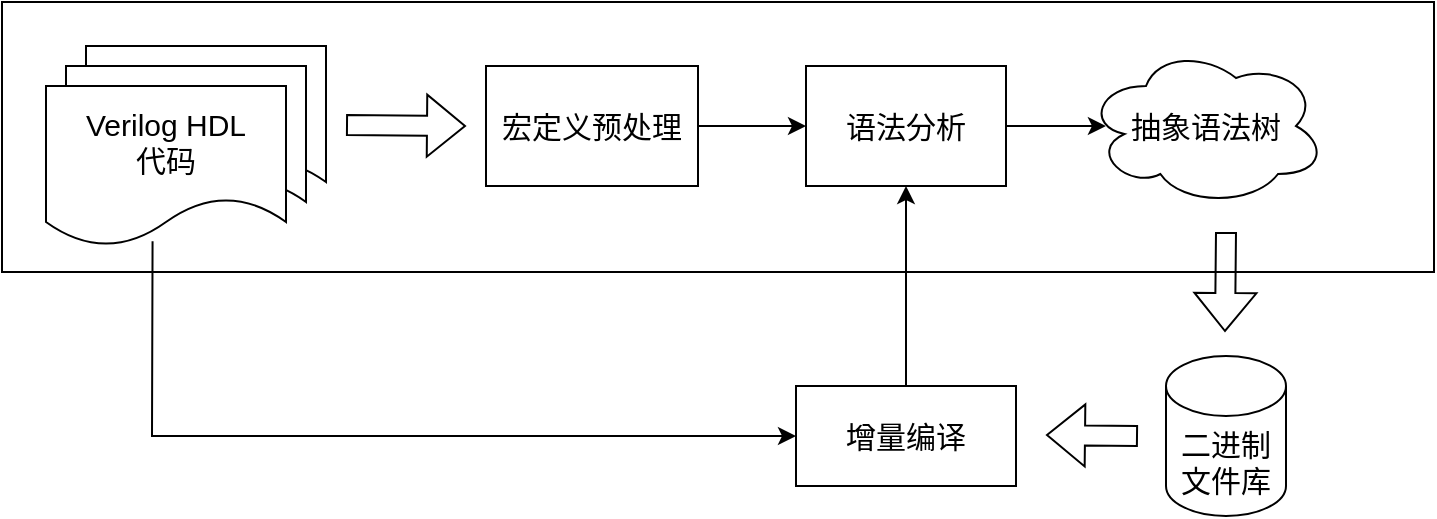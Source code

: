 <mxfile version="20.8.0" type="github"><diagram id="YLXy55Rcbktlbufe7SZ2" name="Page-1"><mxGraphModel dx="1174" dy="743" grid="0" gridSize="10" guides="1" tooltips="1" connect="1" arrows="1" fold="1" page="1" pageScale="1" pageWidth="827" pageHeight="1169" math="0" shadow="0"><root><mxCell id="0"/><mxCell id="1" parent="0"/><mxCell id="ZrV3GZ-O5EyBI1yg1Ubn-31" value="" style="rounded=0;whiteSpace=wrap;html=1;fontSize=15;" vertex="1" parent="1"><mxGeometry x="28" y="218" width="716" height="135" as="geometry"/></mxCell><mxCell id="ZrV3GZ-O5EyBI1yg1Ubn-1" value="" style="shape=document;whiteSpace=wrap;html=1;boundedLbl=1;" vertex="1" parent="1"><mxGeometry x="70" y="240" width="120" height="80" as="geometry"/></mxCell><mxCell id="ZrV3GZ-O5EyBI1yg1Ubn-2" value="" style="shape=document;whiteSpace=wrap;html=1;boundedLbl=1;" vertex="1" parent="1"><mxGeometry x="60" y="250" width="120" height="80" as="geometry"/></mxCell><mxCell id="ZrV3GZ-O5EyBI1yg1Ubn-3" value="&lt;font style=&quot;font-size: 15px;&quot;&gt;Verilog HDL&lt;br&gt;代码&lt;/font&gt;" style="shape=document;whiteSpace=wrap;html=1;boundedLbl=1;" vertex="1" parent="1"><mxGeometry x="50" y="260" width="120" height="80" as="geometry"/></mxCell><mxCell id="ZrV3GZ-O5EyBI1yg1Ubn-4" value="" style="shape=flexArrow;endArrow=classic;html=1;rounded=0;fontSize=15;" edge="1" parent="1"><mxGeometry width="50" height="50" relative="1" as="geometry"><mxPoint x="200" y="279.5" as="sourcePoint"/><mxPoint x="260" y="280" as="targetPoint"/></mxGeometry></mxCell><mxCell id="ZrV3GZ-O5EyBI1yg1Ubn-13" style="edgeStyle=orthogonalEdgeStyle;rounded=0;orthogonalLoop=1;jettySize=auto;html=1;exitX=1;exitY=0.5;exitDx=0;exitDy=0;entryX=0.083;entryY=0.5;entryDx=0;entryDy=0;entryPerimeter=0;fontSize=15;" edge="1" parent="1" source="ZrV3GZ-O5EyBI1yg1Ubn-5" target="ZrV3GZ-O5EyBI1yg1Ubn-6"><mxGeometry relative="1" as="geometry"/></mxCell><mxCell id="ZrV3GZ-O5EyBI1yg1Ubn-5" value="语法分析" style="rounded=0;whiteSpace=wrap;html=1;fontSize=15;" vertex="1" parent="1"><mxGeometry x="430" y="250" width="100" height="60" as="geometry"/></mxCell><mxCell id="ZrV3GZ-O5EyBI1yg1Ubn-6" value="抽象语法树" style="ellipse;shape=cloud;whiteSpace=wrap;html=1;fontSize=15;" vertex="1" parent="1"><mxGeometry x="570" y="240" width="120" height="80" as="geometry"/></mxCell><mxCell id="ZrV3GZ-O5EyBI1yg1Ubn-12" style="edgeStyle=orthogonalEdgeStyle;rounded=0;orthogonalLoop=1;jettySize=auto;html=1;exitX=1;exitY=0.5;exitDx=0;exitDy=0;entryX=0;entryY=0.5;entryDx=0;entryDy=0;fontSize=15;" edge="1" parent="1" source="ZrV3GZ-O5EyBI1yg1Ubn-8" target="ZrV3GZ-O5EyBI1yg1Ubn-5"><mxGeometry relative="1" as="geometry"/></mxCell><mxCell id="ZrV3GZ-O5EyBI1yg1Ubn-8" value="宏定义预处理" style="rounded=0;whiteSpace=wrap;html=1;fontSize=15;" vertex="1" parent="1"><mxGeometry x="270" y="250" width="106" height="60" as="geometry"/></mxCell><mxCell id="ZrV3GZ-O5EyBI1yg1Ubn-30" style="edgeStyle=orthogonalEdgeStyle;rounded=0;orthogonalLoop=1;jettySize=auto;html=1;fontSize=15;entryX=0.5;entryY=1;entryDx=0;entryDy=0;" edge="1" parent="1" source="ZrV3GZ-O5EyBI1yg1Ubn-17" target="ZrV3GZ-O5EyBI1yg1Ubn-5"><mxGeometry relative="1" as="geometry"><mxPoint x="469" y="320" as="targetPoint"/><Array as="points"><mxPoint x="480" y="380"/><mxPoint x="480" y="380"/></Array></mxGeometry></mxCell><mxCell id="ZrV3GZ-O5EyBI1yg1Ubn-17" value="增量编译" style="rounded=0;whiteSpace=wrap;html=1;fontSize=15;" vertex="1" parent="1"><mxGeometry x="425" y="410" width="110" height="50" as="geometry"/></mxCell><mxCell id="ZrV3GZ-O5EyBI1yg1Ubn-20" value="二进制文件库" style="shape=cylinder3;whiteSpace=wrap;html=1;boundedLbl=1;backgroundOutline=1;size=15;fontSize=15;" vertex="1" parent="1"><mxGeometry x="610" y="395" width="60" height="80" as="geometry"/></mxCell><mxCell id="ZrV3GZ-O5EyBI1yg1Ubn-25" value="" style="shape=flexArrow;endArrow=classic;html=1;rounded=0;fontSize=15;" edge="1" parent="1"><mxGeometry x="0.2" width="50" height="50" relative="1" as="geometry"><mxPoint x="640" y="333" as="sourcePoint"/><mxPoint x="639.5" y="383" as="targetPoint"/><mxPoint as="offset"/></mxGeometry></mxCell><mxCell id="ZrV3GZ-O5EyBI1yg1Ubn-27" value="" style="shape=flexArrow;endArrow=classic;html=1;rounded=0;fontSize=15;" edge="1" parent="1"><mxGeometry width="50" height="50" relative="1" as="geometry"><mxPoint x="596" y="435" as="sourcePoint"/><mxPoint x="550" y="434.5" as="targetPoint"/></mxGeometry></mxCell><mxCell id="ZrV3GZ-O5EyBI1yg1Ubn-28" value="" style="endArrow=classic;html=1;rounded=0;fontSize=15;exitX=0.444;exitY=0.971;exitDx=0;exitDy=0;exitPerimeter=0;entryX=0;entryY=0.5;entryDx=0;entryDy=0;" edge="1" parent="1" source="ZrV3GZ-O5EyBI1yg1Ubn-3" target="ZrV3GZ-O5EyBI1yg1Ubn-17"><mxGeometry width="50" height="50" relative="1" as="geometry"><mxPoint x="390" y="210" as="sourcePoint"/><mxPoint x="440" y="160" as="targetPoint"/><Array as="points"><mxPoint x="103" y="435"/></Array></mxGeometry></mxCell></root></mxGraphModel></diagram></mxfile>